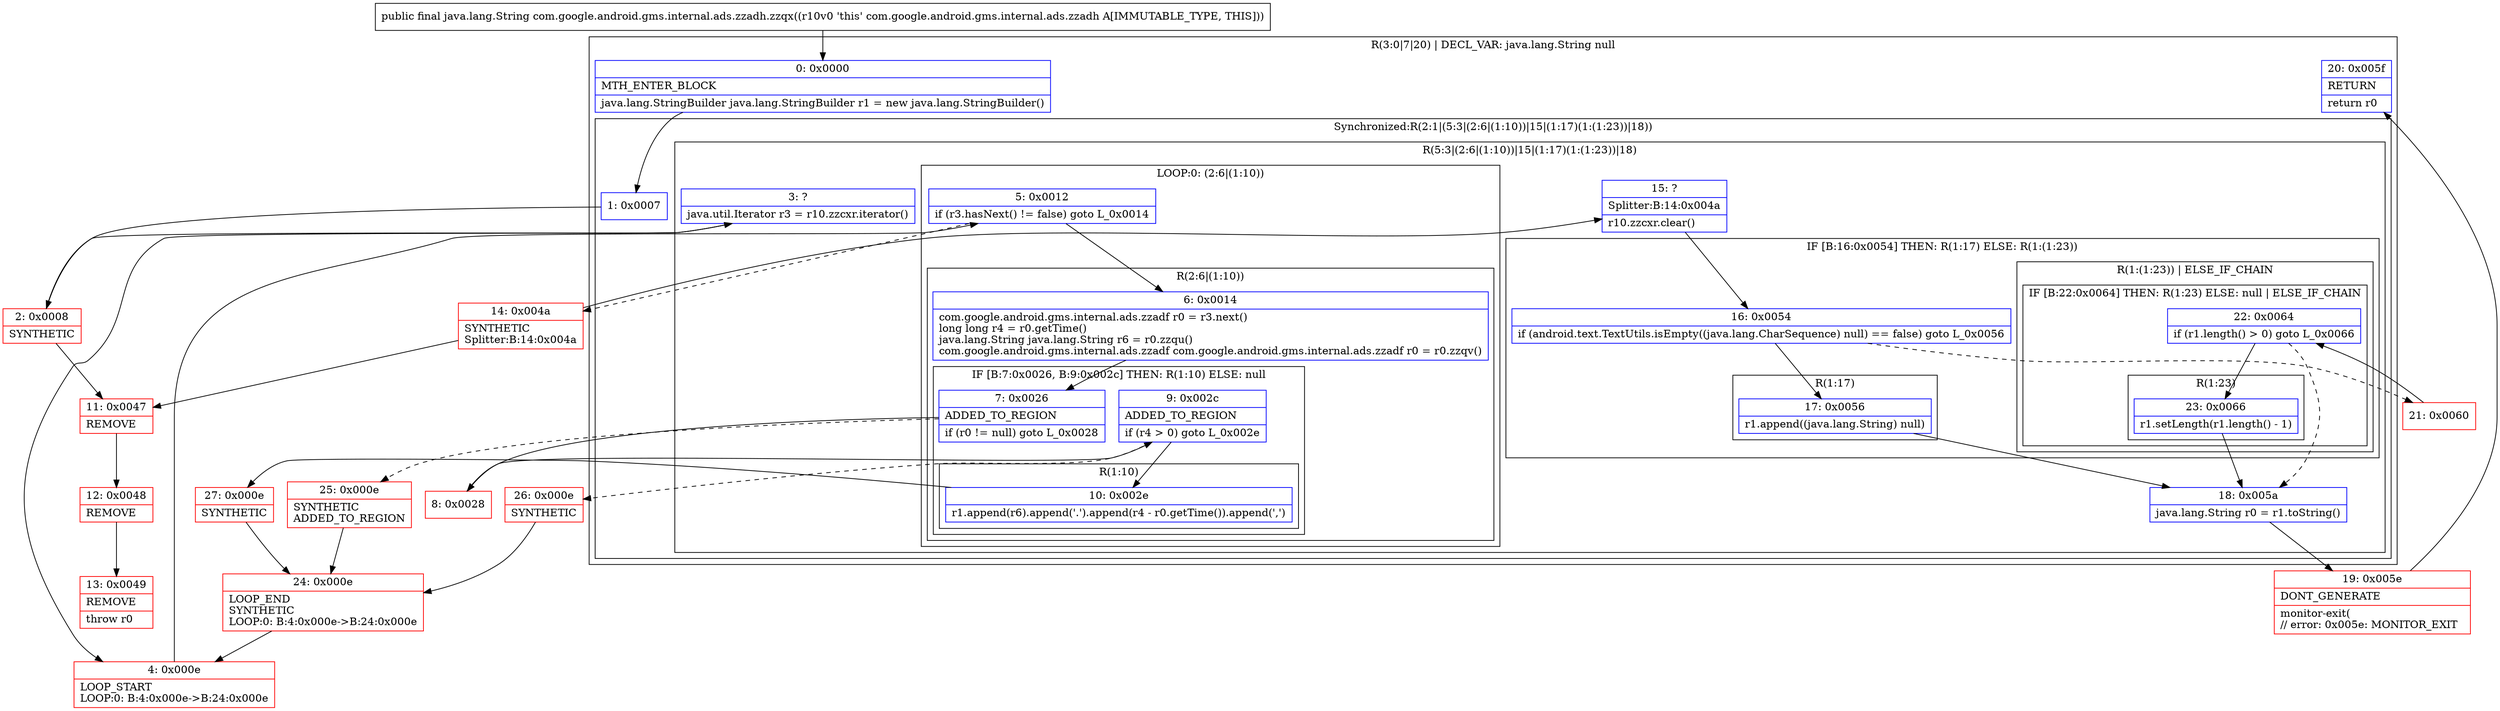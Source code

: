 digraph "CFG forcom.google.android.gms.internal.ads.zzadh.zzqx()Ljava\/lang\/String;" {
subgraph cluster_Region_1796376448 {
label = "R(3:0|7|20) | DECL_VAR: java.lang.String null\l";
node [shape=record,color=blue];
Node_0 [shape=record,label="{0\:\ 0x0000|MTH_ENTER_BLOCK\l|java.lang.StringBuilder java.lang.StringBuilder r1 = new java.lang.StringBuilder()\l}"];
subgraph cluster_SynchronizedRegion_1939046654 {
label = "Synchronized:R(2:1|(5:3|(2:6|(1:10))|15|(1:17)(1:(1:23))|18))";
node [shape=record,color=blue];
Node_1 [shape=record,label="{1\:\ 0x0007}"];
subgraph cluster_Region_966638958 {
label = "R(5:3|(2:6|(1:10))|15|(1:17)(1:(1:23))|18)";
node [shape=record,color=blue];
Node_3 [shape=record,label="{3\:\ ?|java.util.Iterator r3 = r10.zzcxr.iterator()\l}"];
subgraph cluster_LoopRegion_1918081128 {
label = "LOOP:0: (2:6|(1:10))";
node [shape=record,color=blue];
Node_5 [shape=record,label="{5\:\ 0x0012|if (r3.hasNext() != false) goto L_0x0014\l}"];
subgraph cluster_Region_1934335770 {
label = "R(2:6|(1:10))";
node [shape=record,color=blue];
Node_6 [shape=record,label="{6\:\ 0x0014|com.google.android.gms.internal.ads.zzadf r0 = r3.next()\llong long r4 = r0.getTime()\ljava.lang.String java.lang.String r6 = r0.zzqu()\lcom.google.android.gms.internal.ads.zzadf com.google.android.gms.internal.ads.zzadf r0 = r0.zzqv()\l}"];
subgraph cluster_IfRegion_2003188071 {
label = "IF [B:7:0x0026, B:9:0x002c] THEN: R(1:10) ELSE: null";
node [shape=record,color=blue];
Node_7 [shape=record,label="{7\:\ 0x0026|ADDED_TO_REGION\l|if (r0 != null) goto L_0x0028\l}"];
Node_9 [shape=record,label="{9\:\ 0x002c|ADDED_TO_REGION\l|if (r4 \> 0) goto L_0x002e\l}"];
subgraph cluster_Region_1222701126 {
label = "R(1:10)";
node [shape=record,color=blue];
Node_10 [shape=record,label="{10\:\ 0x002e|r1.append(r6).append('.').append(r4 \- r0.getTime()).append(',')\l}"];
}
}
}
}
Node_15 [shape=record,label="{15\:\ ?|Splitter:B:14:0x004a\l|r10.zzcxr.clear()\l}"];
subgraph cluster_IfRegion_1389769968 {
label = "IF [B:16:0x0054] THEN: R(1:17) ELSE: R(1:(1:23))";
node [shape=record,color=blue];
Node_16 [shape=record,label="{16\:\ 0x0054|if (android.text.TextUtils.isEmpty((java.lang.CharSequence) null) == false) goto L_0x0056\l}"];
subgraph cluster_Region_1893161326 {
label = "R(1:17)";
node [shape=record,color=blue];
Node_17 [shape=record,label="{17\:\ 0x0056|r1.append((java.lang.String) null)\l}"];
}
subgraph cluster_Region_1607066957 {
label = "R(1:(1:23)) | ELSE_IF_CHAIN\l";
node [shape=record,color=blue];
subgraph cluster_IfRegion_165783829 {
label = "IF [B:22:0x0064] THEN: R(1:23) ELSE: null | ELSE_IF_CHAIN\l";
node [shape=record,color=blue];
Node_22 [shape=record,label="{22\:\ 0x0064|if (r1.length() \> 0) goto L_0x0066\l}"];
subgraph cluster_Region_1982861614 {
label = "R(1:23)";
node [shape=record,color=blue];
Node_23 [shape=record,label="{23\:\ 0x0066|r1.setLength(r1.length() \- 1)\l}"];
}
}
}
}
Node_18 [shape=record,label="{18\:\ 0x005a|java.lang.String r0 = r1.toString()\l}"];
}
}
Node_20 [shape=record,label="{20\:\ 0x005f|RETURN\l|return r0\l}"];
}
Node_2 [shape=record,color=red,label="{2\:\ 0x0008|SYNTHETIC\l}"];
Node_4 [shape=record,color=red,label="{4\:\ 0x000e|LOOP_START\lLOOP:0: B:4:0x000e\-\>B:24:0x000e\l}"];
Node_8 [shape=record,color=red,label="{8\:\ 0x0028}"];
Node_11 [shape=record,color=red,label="{11\:\ 0x0047|REMOVE\l}"];
Node_12 [shape=record,color=red,label="{12\:\ 0x0048|REMOVE\l}"];
Node_13 [shape=record,color=red,label="{13\:\ 0x0049|REMOVE\l|throw r0\l}"];
Node_14 [shape=record,color=red,label="{14\:\ 0x004a|SYNTHETIC\lSplitter:B:14:0x004a\l}"];
Node_19 [shape=record,color=red,label="{19\:\ 0x005e|DONT_GENERATE\l|monitor\-exit(\l\/\/ error: 0x005e: MONITOR_EXIT  \l}"];
Node_21 [shape=record,color=red,label="{21\:\ 0x0060}"];
Node_24 [shape=record,color=red,label="{24\:\ 0x000e|LOOP_END\lSYNTHETIC\lLOOP:0: B:4:0x000e\-\>B:24:0x000e\l}"];
Node_25 [shape=record,color=red,label="{25\:\ 0x000e|SYNTHETIC\lADDED_TO_REGION\l}"];
Node_26 [shape=record,color=red,label="{26\:\ 0x000e|SYNTHETIC\l}"];
Node_27 [shape=record,color=red,label="{27\:\ 0x000e|SYNTHETIC\l}"];
MethodNode[shape=record,label="{public final java.lang.String com.google.android.gms.internal.ads.zzadh.zzqx((r10v0 'this' com.google.android.gms.internal.ads.zzadh A[IMMUTABLE_TYPE, THIS])) }"];
MethodNode -> Node_0;
Node_0 -> Node_1;
Node_1 -> Node_2;
Node_3 -> Node_4;
Node_5 -> Node_6;
Node_5 -> Node_14[style=dashed];
Node_6 -> Node_7;
Node_7 -> Node_8;
Node_7 -> Node_25[style=dashed];
Node_9 -> Node_10;
Node_9 -> Node_26[style=dashed];
Node_10 -> Node_27;
Node_15 -> Node_16;
Node_16 -> Node_17;
Node_16 -> Node_21[style=dashed];
Node_17 -> Node_18;
Node_22 -> Node_18[style=dashed];
Node_22 -> Node_23;
Node_23 -> Node_18;
Node_18 -> Node_19;
Node_2 -> Node_3;
Node_2 -> Node_11;
Node_4 -> Node_5;
Node_8 -> Node_9;
Node_11 -> Node_12;
Node_12 -> Node_13;
Node_14 -> Node_15;
Node_14 -> Node_11;
Node_19 -> Node_20;
Node_21 -> Node_22;
Node_24 -> Node_4;
Node_25 -> Node_24;
Node_26 -> Node_24;
Node_27 -> Node_24;
}

